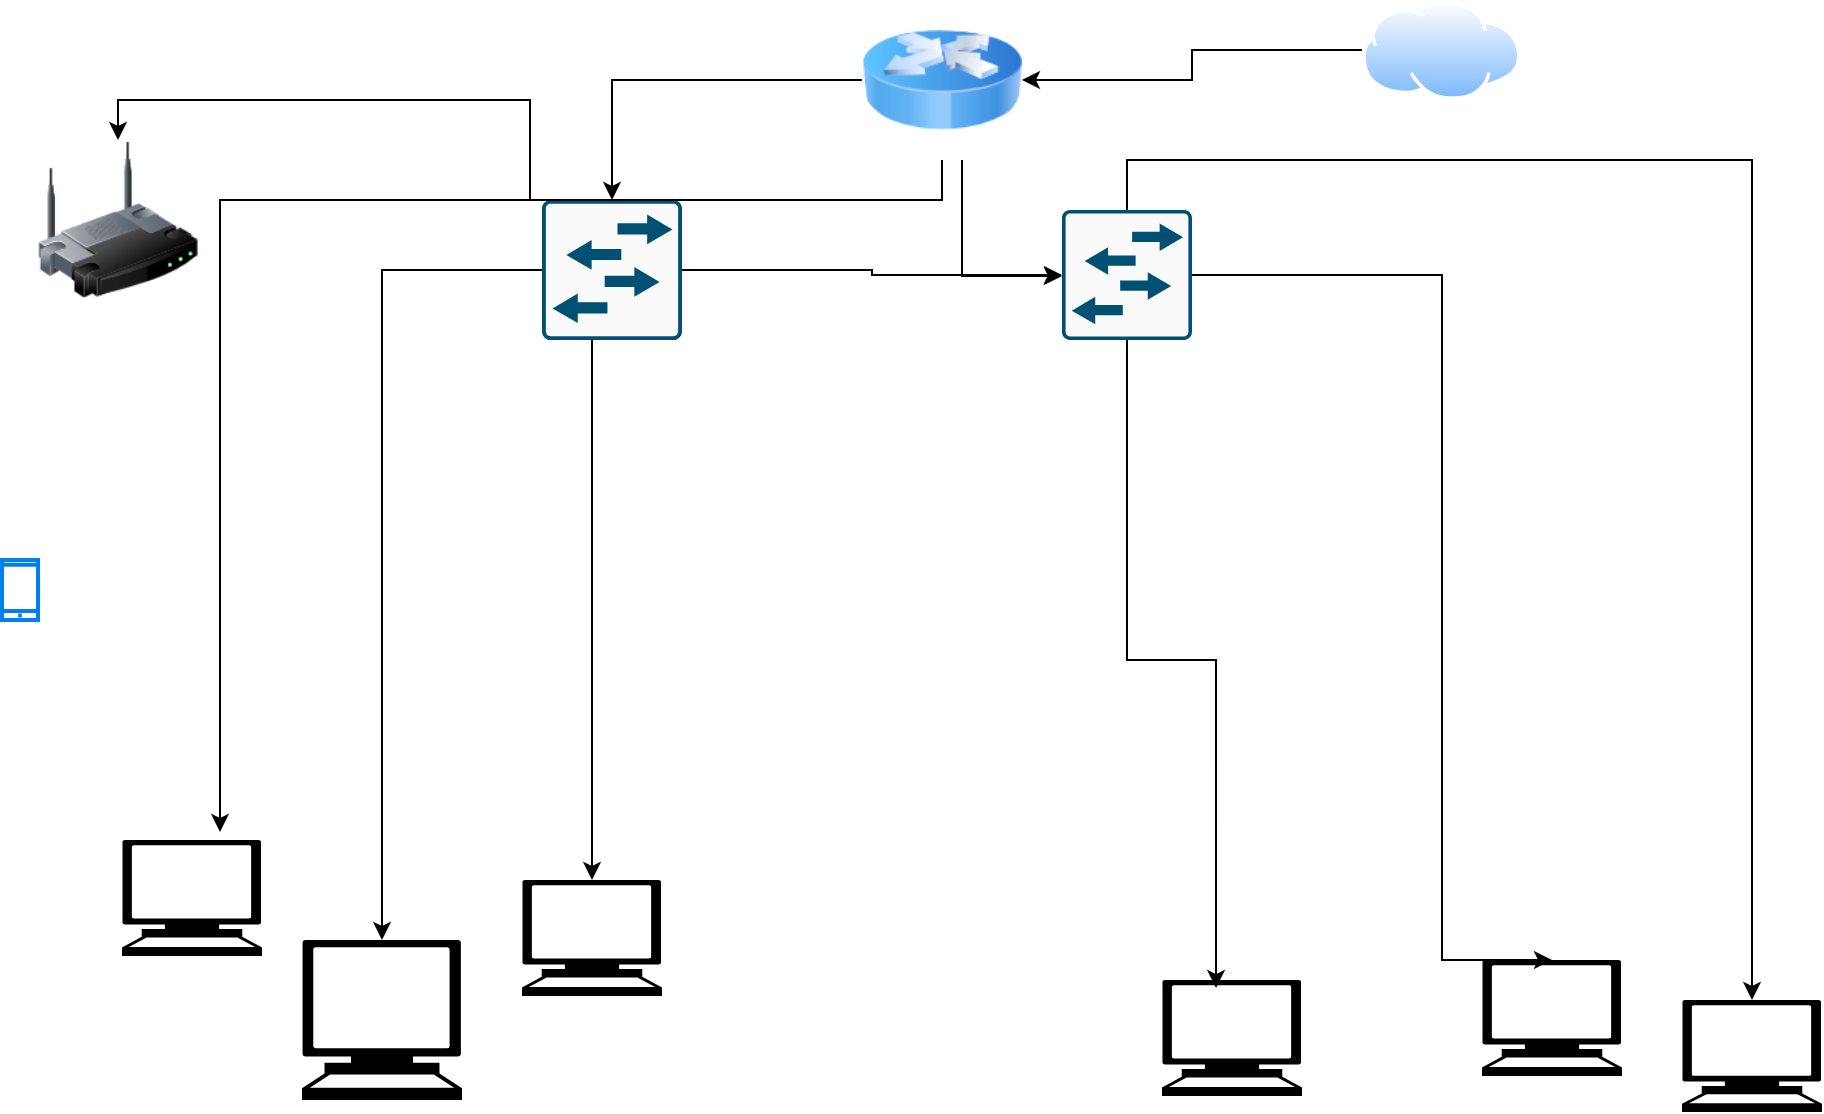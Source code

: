 <mxfile version="13.6.2" type="github">
  <diagram name="Page-1" id="55a83fd1-7818-8e21-69c5-c3457e3827bb">
    <mxGraphModel dx="1422" dy="748" grid="1" gridSize="10" guides="1" tooltips="1" connect="1" arrows="1" fold="1" page="1" pageScale="1" pageWidth="1100" pageHeight="850" background="#ffffff" math="0" shadow="0">
      <root>
        <mxCell id="0" />
        <mxCell id="1" parent="0" />
        <mxCell id="Y0KIF0XfiJrtpdxyvXsD-20" style="edgeStyle=orthogonalEdgeStyle;rounded=0;orthogonalLoop=1;jettySize=auto;html=1;entryX=0.7;entryY=-0.069;entryDx=0;entryDy=0;entryPerimeter=0;" edge="1" parent="1" source="Y0KIF0XfiJrtpdxyvXsD-1" target="Y0KIF0XfiJrtpdxyvXsD-8">
          <mxGeometry relative="1" as="geometry">
            <Array as="points">
              <mxPoint x="189" y="240" />
            </Array>
          </mxGeometry>
        </mxCell>
        <mxCell id="Y0KIF0XfiJrtpdxyvXsD-21" style="edgeStyle=orthogonalEdgeStyle;rounded=0;orthogonalLoop=1;jettySize=auto;html=1;entryX=0.5;entryY=0;entryDx=0;entryDy=0;entryPerimeter=0;" edge="1" parent="1" source="Y0KIF0XfiJrtpdxyvXsD-1" target="Y0KIF0XfiJrtpdxyvXsD-17">
          <mxGeometry relative="1" as="geometry" />
        </mxCell>
        <mxCell id="Y0KIF0XfiJrtpdxyvXsD-22" style="edgeStyle=orthogonalEdgeStyle;rounded=0;orthogonalLoop=1;jettySize=auto;html=1;entryX=0.5;entryY=0;entryDx=0;entryDy=0;entryPerimeter=0;" edge="1" parent="1" source="Y0KIF0XfiJrtpdxyvXsD-1" target="Y0KIF0XfiJrtpdxyvXsD-12">
          <mxGeometry relative="1" as="geometry">
            <Array as="points">
              <mxPoint x="375" y="380" />
              <mxPoint x="375" y="380" />
            </Array>
          </mxGeometry>
        </mxCell>
        <mxCell id="Y0KIF0XfiJrtpdxyvXsD-32" style="edgeStyle=orthogonalEdgeStyle;rounded=0;orthogonalLoop=1;jettySize=auto;html=1;exitX=1;exitY=0.5;exitDx=0;exitDy=0;exitPerimeter=0;entryX=0;entryY=0.5;entryDx=0;entryDy=0;entryPerimeter=0;" edge="1" parent="1" source="Y0KIF0XfiJrtpdxyvXsD-1" target="Y0KIF0XfiJrtpdxyvXsD-2">
          <mxGeometry relative="1" as="geometry" />
        </mxCell>
        <mxCell id="Y0KIF0XfiJrtpdxyvXsD-1" value="" style="points=[[0.015,0.015,0],[0.985,0.015,0],[0.985,0.985,0],[0.015,0.985,0],[0.25,0,0],[0.5,0,0],[0.75,0,0],[1,0.25,0],[1,0.5,0],[1,0.75,0],[0.75,1,0],[0.5,1,0],[0.25,1,0],[0,0.75,0],[0,0.5,0],[0,0.25,0]];verticalLabelPosition=bottom;html=1;verticalAlign=top;aspect=fixed;align=center;pointerEvents=1;shape=mxgraph.cisco19.rect;prIcon=l2_switch;fillColor=#FAFAFA;strokeColor=#005073;" vertex="1" parent="1">
          <mxGeometry x="350" y="240" width="70" height="70" as="geometry" />
        </mxCell>
        <mxCell id="Y0KIF0XfiJrtpdxyvXsD-23" style="edgeStyle=orthogonalEdgeStyle;rounded=0;orthogonalLoop=1;jettySize=auto;html=1;entryX=0.386;entryY=0.069;entryDx=0;entryDy=0;entryPerimeter=0;" edge="1" parent="1" source="Y0KIF0XfiJrtpdxyvXsD-2" target="Y0KIF0XfiJrtpdxyvXsD-16">
          <mxGeometry relative="1" as="geometry" />
        </mxCell>
        <mxCell id="Y0KIF0XfiJrtpdxyvXsD-24" style="edgeStyle=orthogonalEdgeStyle;rounded=0;orthogonalLoop=1;jettySize=auto;html=1;" edge="1" parent="1" source="Y0KIF0XfiJrtpdxyvXsD-2" target="Y0KIF0XfiJrtpdxyvXsD-15">
          <mxGeometry relative="1" as="geometry">
            <Array as="points">
              <mxPoint x="643" y="220" />
              <mxPoint x="955" y="220" />
            </Array>
          </mxGeometry>
        </mxCell>
        <mxCell id="Y0KIF0XfiJrtpdxyvXsD-25" style="edgeStyle=orthogonalEdgeStyle;rounded=0;orthogonalLoop=1;jettySize=auto;html=1;entryX=0.5;entryY=0;entryDx=0;entryDy=0;entryPerimeter=0;" edge="1" parent="1" source="Y0KIF0XfiJrtpdxyvXsD-2" target="Y0KIF0XfiJrtpdxyvXsD-14">
          <mxGeometry relative="1" as="geometry">
            <Array as="points">
              <mxPoint x="800" y="278" />
              <mxPoint x="800" y="620" />
            </Array>
          </mxGeometry>
        </mxCell>
        <mxCell id="Y0KIF0XfiJrtpdxyvXsD-2" value="" style="points=[[0.015,0.015,0],[0.985,0.015,0],[0.985,0.985,0],[0.015,0.985,0],[0.25,0,0],[0.5,0,0],[0.75,0,0],[1,0.25,0],[1,0.5,0],[1,0.75,0],[0.75,1,0],[0.5,1,0],[0.25,1,0],[0,0.75,0],[0,0.5,0],[0,0.25,0]];verticalLabelPosition=bottom;html=1;verticalAlign=top;aspect=fixed;align=center;pointerEvents=1;shape=mxgraph.cisco19.rect;prIcon=l2_switch;fillColor=#FAFAFA;strokeColor=#005073;" vertex="1" parent="1">
          <mxGeometry x="610" y="245" width="65" height="65" as="geometry" />
        </mxCell>
        <mxCell id="Y0KIF0XfiJrtpdxyvXsD-26" style="edgeStyle=orthogonalEdgeStyle;rounded=0;orthogonalLoop=1;jettySize=auto;html=1;" edge="1" parent="1" source="Y0KIF0XfiJrtpdxyvXsD-3" target="Y0KIF0XfiJrtpdxyvXsD-1">
          <mxGeometry relative="1" as="geometry" />
        </mxCell>
        <mxCell id="Y0KIF0XfiJrtpdxyvXsD-27" style="edgeStyle=orthogonalEdgeStyle;rounded=0;orthogonalLoop=1;jettySize=auto;html=1;" edge="1" parent="1" source="Y0KIF0XfiJrtpdxyvXsD-3" target="Y0KIF0XfiJrtpdxyvXsD-2">
          <mxGeometry relative="1" as="geometry">
            <Array as="points">
              <mxPoint x="560" y="278" />
            </Array>
          </mxGeometry>
        </mxCell>
        <mxCell id="Y0KIF0XfiJrtpdxyvXsD-28" style="edgeStyle=orthogonalEdgeStyle;rounded=0;orthogonalLoop=1;jettySize=auto;html=1;exitX=0.5;exitY=1;exitDx=0;exitDy=0;entryX=0.5;entryY=0;entryDx=0;entryDy=0;" edge="1" parent="1" source="Y0KIF0XfiJrtpdxyvXsD-3" target="Y0KIF0XfiJrtpdxyvXsD-4">
          <mxGeometry relative="1" as="geometry" />
        </mxCell>
        <mxCell id="Y0KIF0XfiJrtpdxyvXsD-3" value="" style="image;html=1;image=img/lib/clip_art/networking/Router_Icon_128x128.png" vertex="1" parent="1">
          <mxGeometry x="510" y="140" width="80" height="80" as="geometry" />
        </mxCell>
        <mxCell id="Y0KIF0XfiJrtpdxyvXsD-4" value="" style="image;html=1;image=img/lib/clip_art/networking/Wireless_Router_128x128.png" vertex="1" parent="1">
          <mxGeometry x="98" y="210" width="80" height="80" as="geometry" />
        </mxCell>
        <mxCell id="Y0KIF0XfiJrtpdxyvXsD-8" value="" style="shape=mxgraph.signs.tech.computer;html=1;fillColor=#000000;strokeColor=none;verticalLabelPosition=bottom;verticalAlign=top;align=center;" vertex="1" parent="1">
          <mxGeometry x="140" y="560" width="70" height="58" as="geometry" />
        </mxCell>
        <mxCell id="Y0KIF0XfiJrtpdxyvXsD-12" value="" style="shape=mxgraph.signs.tech.computer;html=1;fillColor=#000000;strokeColor=none;verticalLabelPosition=bottom;verticalAlign=top;align=center;" vertex="1" parent="1">
          <mxGeometry x="340" y="580" width="70" height="58" as="geometry" />
        </mxCell>
        <mxCell id="Y0KIF0XfiJrtpdxyvXsD-14" value="" style="shape=mxgraph.signs.tech.computer;html=1;fillColor=#000000;strokeColor=none;verticalLabelPosition=bottom;verticalAlign=top;align=center;" vertex="1" parent="1">
          <mxGeometry x="820" y="620" width="70" height="58" as="geometry" />
        </mxCell>
        <mxCell id="Y0KIF0XfiJrtpdxyvXsD-15" value="" style="shape=mxgraph.signs.tech.computer;html=1;fillColor=#000000;strokeColor=none;verticalLabelPosition=bottom;verticalAlign=top;align=center;" vertex="1" parent="1">
          <mxGeometry x="920" y="640" width="70" height="56" as="geometry" />
        </mxCell>
        <mxCell id="Y0KIF0XfiJrtpdxyvXsD-16" value="" style="shape=mxgraph.signs.tech.computer;html=1;fillColor=#000000;strokeColor=none;verticalLabelPosition=bottom;verticalAlign=top;align=center;" vertex="1" parent="1">
          <mxGeometry x="660" y="630" width="70" height="58" as="geometry" />
        </mxCell>
        <mxCell id="Y0KIF0XfiJrtpdxyvXsD-17" value="" style="shape=mxgraph.signs.tech.computer;html=1;fillColor=#000000;strokeColor=none;verticalLabelPosition=bottom;verticalAlign=top;align=center;" vertex="1" parent="1">
          <mxGeometry x="230" y="610" width="80" height="80" as="geometry" />
        </mxCell>
        <mxCell id="Y0KIF0XfiJrtpdxyvXsD-29" style="edgeStyle=orthogonalEdgeStyle;rounded=0;orthogonalLoop=1;jettySize=auto;html=1;" edge="1" parent="1" source="Y0KIF0XfiJrtpdxyvXsD-19" target="Y0KIF0XfiJrtpdxyvXsD-3">
          <mxGeometry relative="1" as="geometry" />
        </mxCell>
        <mxCell id="Y0KIF0XfiJrtpdxyvXsD-19" value="" style="aspect=fixed;perimeter=ellipsePerimeter;html=1;align=center;shadow=0;dashed=0;spacingTop=3;image;image=img/lib/active_directory/internet_cloud.svg;" vertex="1" parent="1">
          <mxGeometry x="760" y="140" width="79.37" height="50" as="geometry" />
        </mxCell>
        <mxCell id="Y0KIF0XfiJrtpdxyvXsD-30" value="" style="html=1;verticalLabelPosition=bottom;align=center;labelBackgroundColor=#ffffff;verticalAlign=top;strokeWidth=2;strokeColor=#0080F0;shadow=0;dashed=0;shape=mxgraph.ios7.icons.smartphone;" vertex="1" parent="1">
          <mxGeometry x="80" y="420" width="18" height="30" as="geometry" />
        </mxCell>
      </root>
    </mxGraphModel>
  </diagram>
</mxfile>
